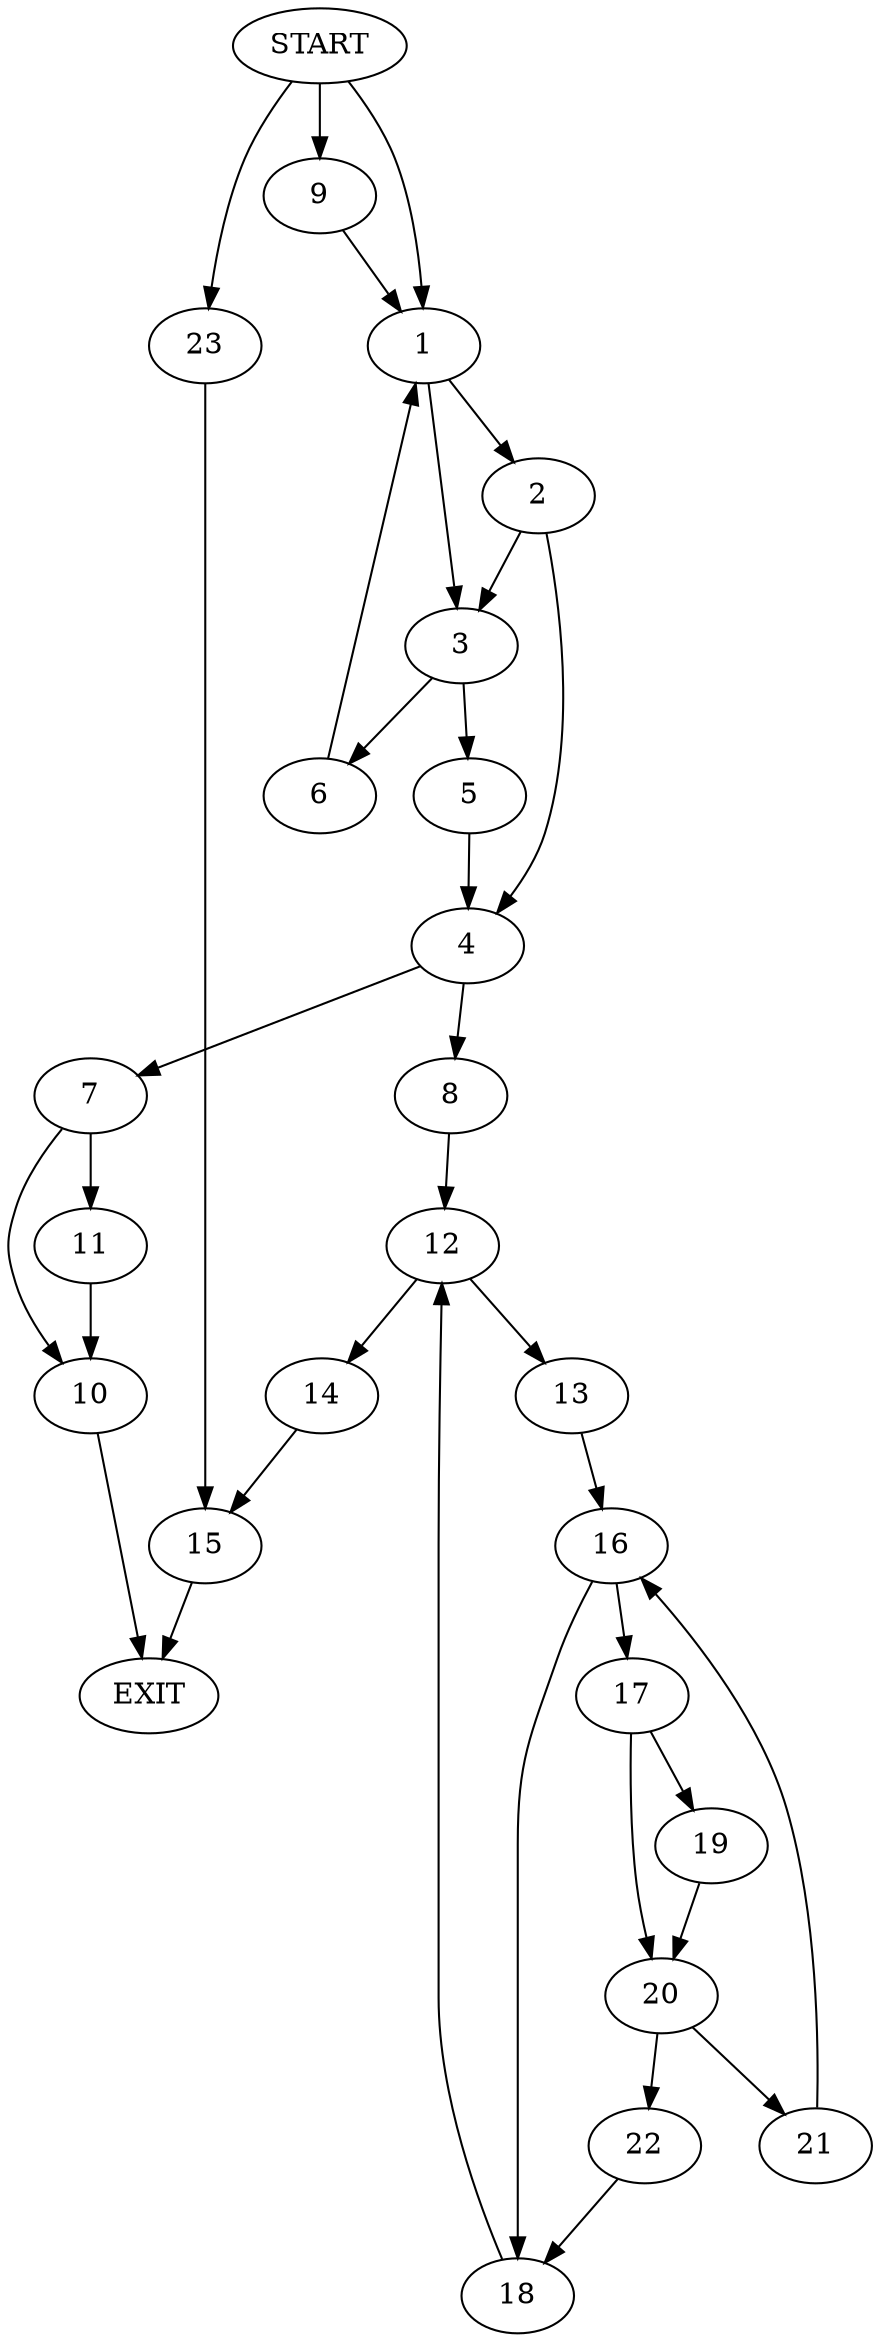 digraph {
0 [label="START"]
24 [label="EXIT"]
0 -> 1
1 -> 2
1 -> 3
2 -> 4
2 -> 3
3 -> 5
3 -> 6
4 -> 7
4 -> 8
5 -> 4
6 -> 1
0 -> 9
9 -> 1
7 -> 10
7 -> 11
8 -> 12
12 -> 13
12 -> 14
14 -> 15
13 -> 16
16 -> 17
16 -> 18
18 -> 12
17 -> 19
17 -> 20
19 -> 20
20 -> 21
20 -> 22
21 -> 16
22 -> 18
15 -> 24
0 -> 23
23 -> 15
10 -> 24
11 -> 10
}
